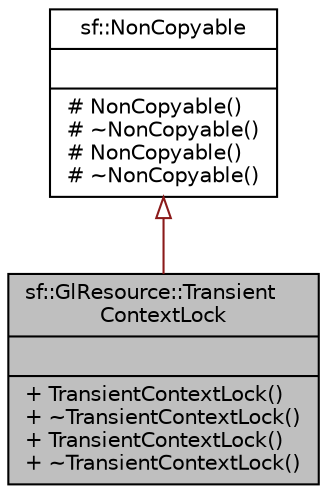 digraph "sf::GlResource::TransientContextLock"
{
 // LATEX_PDF_SIZE
  edge [fontname="Helvetica",fontsize="10",labelfontname="Helvetica",labelfontsize="10"];
  node [fontname="Helvetica",fontsize="10",shape=record];
  Node1 [label="{sf::GlResource::Transient\lContextLock\n||+ TransientContextLock()\l+ ~TransientContextLock()\l+ TransientContextLock()\l+ ~TransientContextLock()\l}",height=0.2,width=0.4,color="black", fillcolor="grey75", style="filled", fontcolor="black",tooltip="RAII helper class to temporarily lock an available context for use."];
  Node2 -> Node1 [dir="back",color="firebrick4",fontsize="10",style="solid",arrowtail="onormal",fontname="Helvetica"];
  Node2 [label="{sf::NonCopyable\n||# NonCopyable()\l# ~NonCopyable()\l# NonCopyable()\l# ~NonCopyable()\l}",height=0.2,width=0.4,color="black", fillcolor="white", style="filled",URL="$classsf_1_1NonCopyable.html",tooltip="Utility class that makes any derived class non-copyable."];
}
